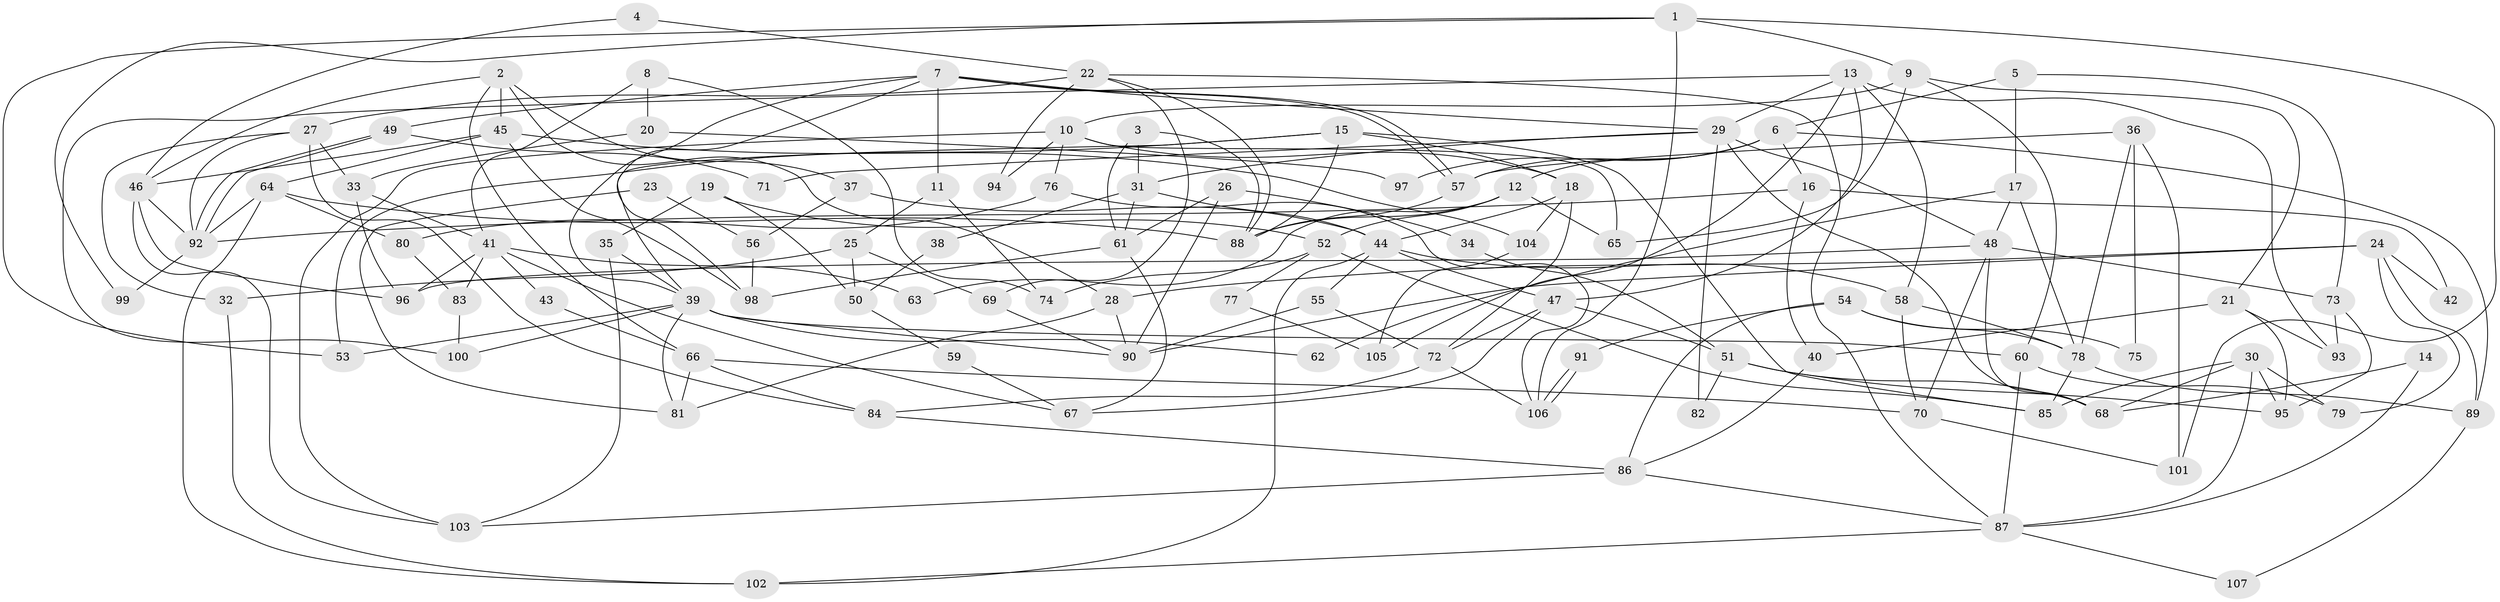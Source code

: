 // Generated by graph-tools (version 1.1) at 2025/02/03/09/25 03:02:15]
// undirected, 107 vertices, 214 edges
graph export_dot {
graph [start="1"]
  node [color=gray90,style=filled];
  1;
  2;
  3;
  4;
  5;
  6;
  7;
  8;
  9;
  10;
  11;
  12;
  13;
  14;
  15;
  16;
  17;
  18;
  19;
  20;
  21;
  22;
  23;
  24;
  25;
  26;
  27;
  28;
  29;
  30;
  31;
  32;
  33;
  34;
  35;
  36;
  37;
  38;
  39;
  40;
  41;
  42;
  43;
  44;
  45;
  46;
  47;
  48;
  49;
  50;
  51;
  52;
  53;
  54;
  55;
  56;
  57;
  58;
  59;
  60;
  61;
  62;
  63;
  64;
  65;
  66;
  67;
  68;
  69;
  70;
  71;
  72;
  73;
  74;
  75;
  76;
  77;
  78;
  79;
  80;
  81;
  82;
  83;
  84;
  85;
  86;
  87;
  88;
  89;
  90;
  91;
  92;
  93;
  94;
  95;
  96;
  97;
  98;
  99;
  100;
  101;
  102;
  103;
  104;
  105;
  106;
  107;
  1 -- 106;
  1 -- 9;
  1 -- 53;
  1 -- 99;
  1 -- 101;
  2 -- 46;
  2 -- 66;
  2 -- 28;
  2 -- 37;
  2 -- 45;
  3 -- 88;
  3 -- 31;
  3 -- 61;
  4 -- 46;
  4 -- 22;
  5 -- 17;
  5 -- 73;
  5 -- 6;
  6 -- 89;
  6 -- 12;
  6 -- 16;
  6 -- 57;
  6 -- 97;
  7 -- 39;
  7 -- 57;
  7 -- 57;
  7 -- 11;
  7 -- 29;
  7 -- 49;
  7 -- 98;
  8 -- 41;
  8 -- 74;
  8 -- 20;
  9 -- 65;
  9 -- 60;
  9 -- 10;
  9 -- 21;
  10 -- 18;
  10 -- 65;
  10 -- 76;
  10 -- 94;
  10 -- 103;
  11 -- 25;
  11 -- 74;
  12 -- 88;
  12 -- 52;
  12 -- 63;
  12 -- 65;
  13 -- 29;
  13 -- 47;
  13 -- 58;
  13 -- 93;
  13 -- 100;
  13 -- 105;
  14 -- 68;
  14 -- 87;
  15 -- 88;
  15 -- 18;
  15 -- 39;
  15 -- 53;
  15 -- 85;
  16 -- 92;
  16 -- 40;
  16 -- 42;
  17 -- 78;
  17 -- 48;
  17 -- 62;
  18 -- 44;
  18 -- 72;
  18 -- 104;
  19 -- 35;
  19 -- 52;
  19 -- 50;
  20 -- 33;
  20 -- 97;
  21 -- 93;
  21 -- 40;
  21 -- 95;
  22 -- 88;
  22 -- 27;
  22 -- 69;
  22 -- 87;
  22 -- 94;
  23 -- 81;
  23 -- 56;
  24 -- 79;
  24 -- 28;
  24 -- 42;
  24 -- 89;
  24 -- 90;
  25 -- 32;
  25 -- 69;
  25 -- 50;
  26 -- 90;
  26 -- 61;
  26 -- 34;
  27 -- 84;
  27 -- 92;
  27 -- 32;
  27 -- 33;
  28 -- 90;
  28 -- 81;
  29 -- 31;
  29 -- 48;
  29 -- 68;
  29 -- 71;
  29 -- 82;
  30 -- 85;
  30 -- 68;
  30 -- 79;
  30 -- 87;
  30 -- 95;
  31 -- 44;
  31 -- 61;
  31 -- 38;
  32 -- 102;
  33 -- 96;
  33 -- 41;
  34 -- 51;
  35 -- 39;
  35 -- 103;
  36 -- 101;
  36 -- 57;
  36 -- 75;
  36 -- 78;
  37 -- 44;
  37 -- 56;
  38 -- 50;
  39 -- 53;
  39 -- 60;
  39 -- 62;
  39 -- 81;
  39 -- 90;
  39 -- 100;
  40 -- 86;
  41 -- 96;
  41 -- 43;
  41 -- 63;
  41 -- 67;
  41 -- 83;
  43 -- 66;
  44 -- 47;
  44 -- 102;
  44 -- 55;
  44 -- 58;
  45 -- 64;
  45 -- 46;
  45 -- 98;
  45 -- 104;
  46 -- 103;
  46 -- 92;
  46 -- 96;
  47 -- 67;
  47 -- 51;
  47 -- 72;
  48 -- 70;
  48 -- 68;
  48 -- 73;
  48 -- 96;
  49 -- 92;
  49 -- 92;
  49 -- 71;
  50 -- 59;
  51 -- 68;
  51 -- 95;
  51 -- 82;
  52 -- 85;
  52 -- 74;
  52 -- 77;
  54 -- 78;
  54 -- 86;
  54 -- 75;
  54 -- 91;
  55 -- 90;
  55 -- 72;
  56 -- 98;
  57 -- 88;
  58 -- 70;
  58 -- 78;
  59 -- 67;
  60 -- 87;
  60 -- 79;
  61 -- 98;
  61 -- 67;
  64 -- 92;
  64 -- 80;
  64 -- 88;
  64 -- 102;
  66 -- 81;
  66 -- 84;
  66 -- 70;
  69 -- 90;
  70 -- 101;
  72 -- 84;
  72 -- 106;
  73 -- 95;
  73 -- 93;
  76 -- 106;
  76 -- 80;
  77 -- 105;
  78 -- 85;
  78 -- 89;
  80 -- 83;
  83 -- 100;
  84 -- 86;
  86 -- 87;
  86 -- 103;
  87 -- 102;
  87 -- 107;
  89 -- 107;
  91 -- 106;
  91 -- 106;
  92 -- 99;
  104 -- 105;
}
